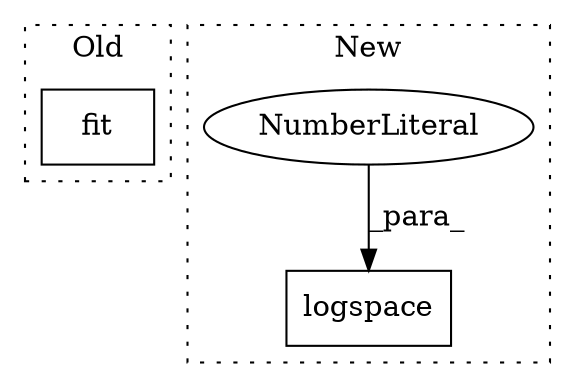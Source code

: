 digraph G {
subgraph cluster0 {
1 [label="fit" a="32" s="8878,8885" l="4,1" shape="box"];
label = "Old";
style="dotted";
}
subgraph cluster1 {
2 [label="logspace" a="32" s="8881,8936" l="9,1" shape="box"];
3 [label="NumberLiteral" a="34" s="8921" l="2" shape="ellipse"];
label = "New";
style="dotted";
}
3 -> 2 [label="_para_"];
}